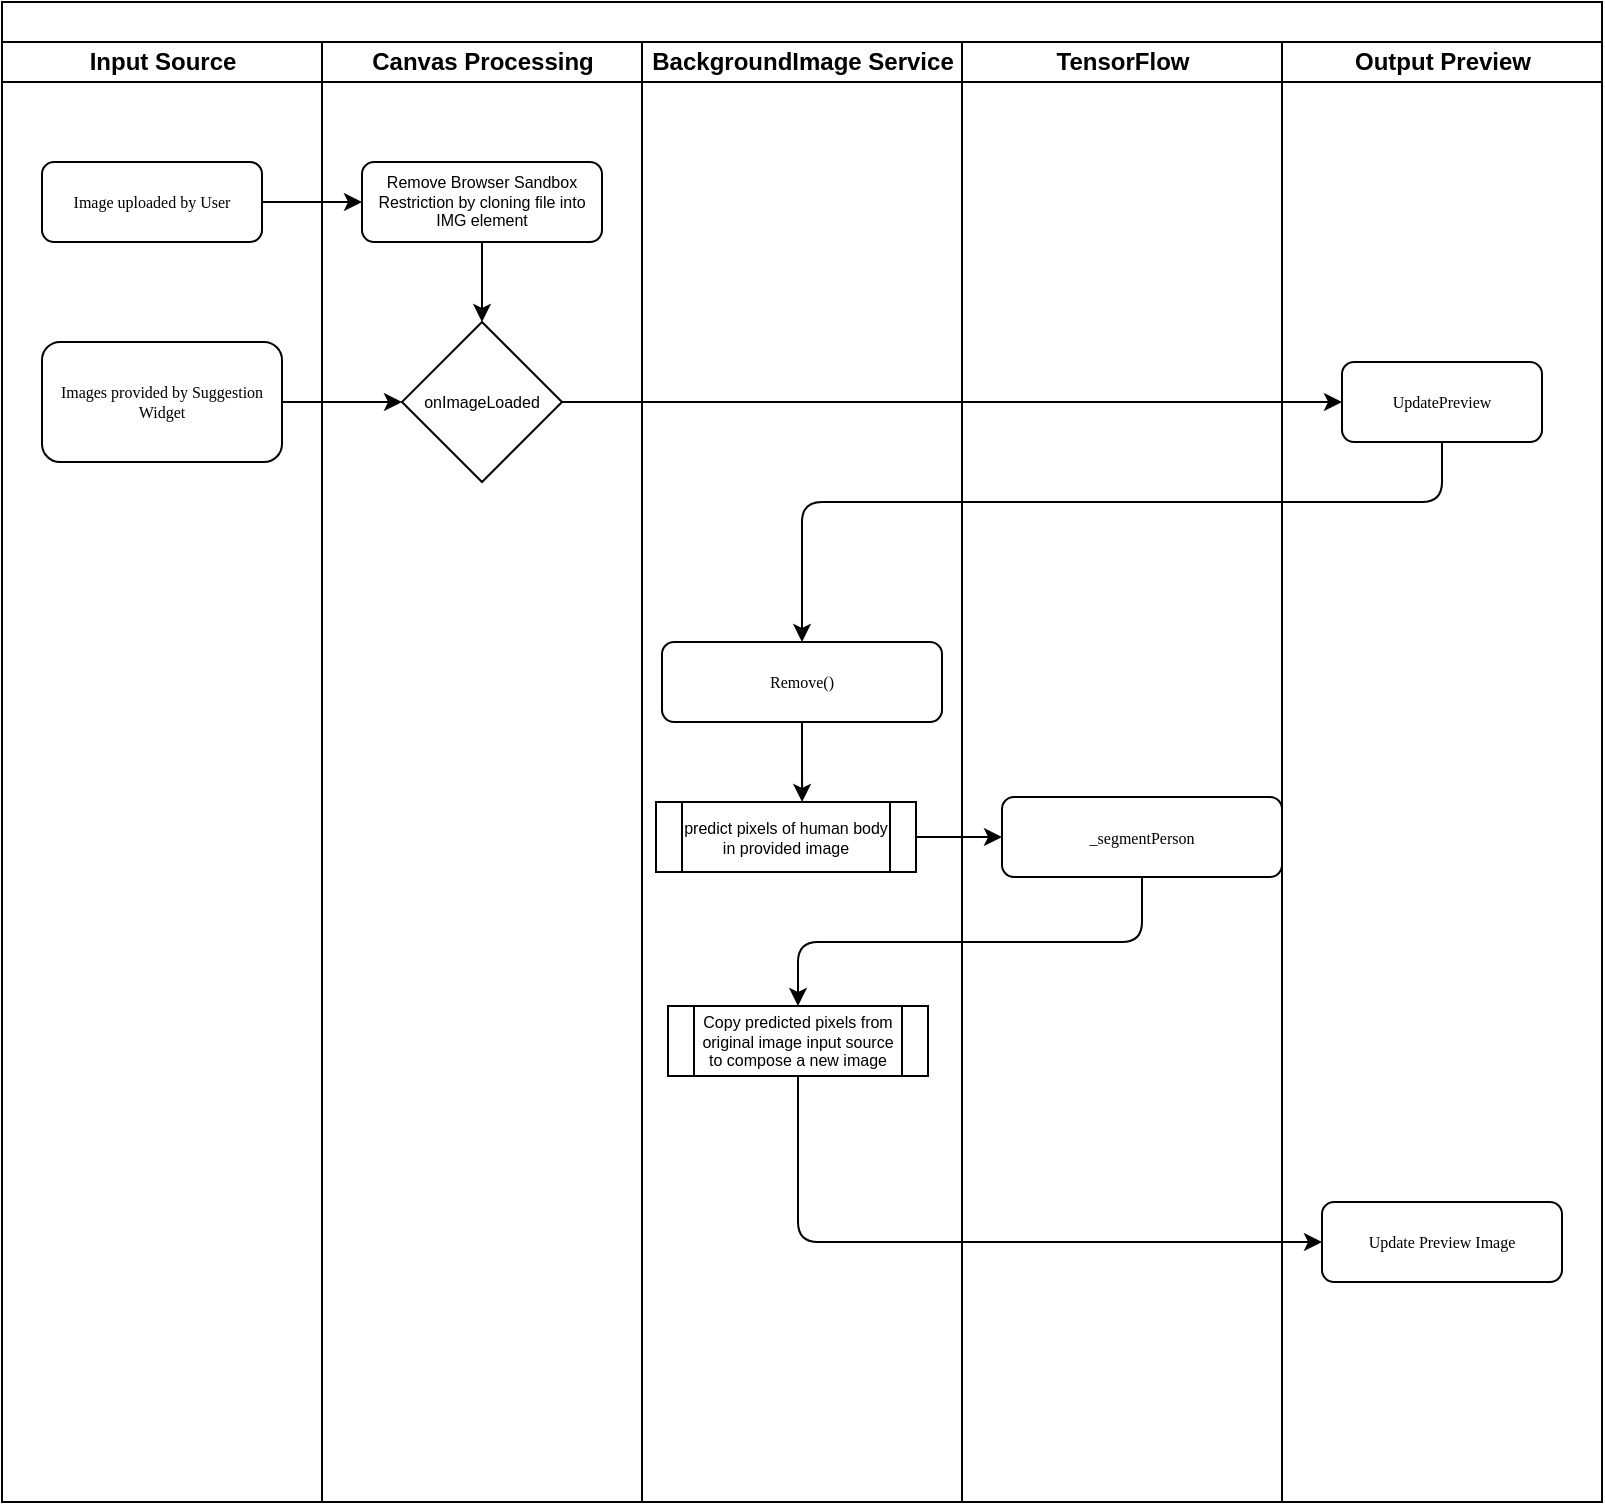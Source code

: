<mxfile version="12.9.8" type="device"><diagram name="Page-1" id="74e2e168-ea6b-b213-b513-2b3c1d86103e"><mxGraphModel dx="946" dy="512" grid="1" gridSize="10" guides="1" tooltips="1" connect="1" arrows="1" fold="1" page="1" pageScale="1" pageWidth="1100" pageHeight="850" background="#ffffff" math="0" shadow="0"><root><mxCell id="0"/><mxCell id="1" parent="0"/><mxCell id="77e6c97f196da883-1" value="&lt;table&gt;&lt;tbody&gt;&lt;tr&gt;&lt;td&gt;&lt;br&gt;&lt;/td&gt;&lt;td&gt;&lt;br&gt;&lt;/td&gt;&lt;td&gt;&lt;br&gt;&lt;/td&gt;&lt;td&gt;&lt;br&gt;&lt;/td&gt;&lt;/tr&gt;&lt;/tbody&gt;&lt;/table&gt;" style="swimlane;html=1;childLayout=stackLayout;startSize=20;rounded=0;shadow=0;labelBackgroundColor=none;strokeWidth=1;fontFamily=Verdana;fontSize=8;align=center;" parent="1" vertex="1"><mxGeometry x="140" y="40" width="800" height="750" as="geometry"/></mxCell><mxCell id="77e6c97f196da883-2" value="Input Source" style="swimlane;html=1;startSize=20;" parent="77e6c97f196da883-1" vertex="1"><mxGeometry y="20" width="160" height="730" as="geometry"><mxRectangle y="20" width="30" height="730" as="alternateBounds"/></mxGeometry></mxCell><mxCell id="77e6c97f196da883-9" value="Images provided by Suggestion Widget" style="rounded=1;whiteSpace=wrap;html=1;shadow=0;labelBackgroundColor=none;strokeWidth=1;fontFamily=Verdana;fontSize=8;align=center;" parent="77e6c97f196da883-2" vertex="1"><mxGeometry x="20" y="150" width="120" height="60" as="geometry"/></mxCell><mxCell id="77e6c97f196da883-8" value="Image uploaded by User" style="rounded=1;whiteSpace=wrap;html=1;shadow=0;labelBackgroundColor=none;strokeWidth=1;fontFamily=Verdana;fontSize=8;align=center;" parent="77e6c97f196da883-2" vertex="1"><mxGeometry x="20" y="60" width="110" height="40" as="geometry"/></mxCell><mxCell id="77e6c97f196da883-3" value="Canvas Processing" style="swimlane;html=1;startSize=20;" parent="77e6c97f196da883-1" vertex="1"><mxGeometry x="160" y="20" width="160" height="730" as="geometry"/></mxCell><mxCell id="iT5KLw0cl6TiuNVmge1F-9" style="edgeStyle=orthogonalEdgeStyle;rounded=0;orthogonalLoop=1;jettySize=auto;html=1;exitX=0.5;exitY=1;exitDx=0;exitDy=0;entryX=0.5;entryY=0;entryDx=0;entryDy=0;fontSize=8;" edge="1" parent="77e6c97f196da883-3" source="iT5KLw0cl6TiuNVmge1F-6" target="iT5KLw0cl6TiuNVmge1F-8"><mxGeometry relative="1" as="geometry"/></mxCell><mxCell id="iT5KLw0cl6TiuNVmge1F-6" value="Remove Browser Sandbox Restriction by cloning file into IMG element" style="rounded=1;whiteSpace=wrap;html=1;fontSize=8;" vertex="1" parent="77e6c97f196da883-3"><mxGeometry x="20" y="60" width="120" height="40" as="geometry"/></mxCell><mxCell id="iT5KLw0cl6TiuNVmge1F-8" value="onImageLoaded" style="rhombus;whiteSpace=wrap;html=1;fontSize=8;" vertex="1" parent="77e6c97f196da883-3"><mxGeometry x="40" y="140" width="80" height="80" as="geometry"/></mxCell><mxCell id="77e6c97f196da883-4" value="BackgroundImage Service" style="swimlane;html=1;startSize=20;" parent="77e6c97f196da883-1" vertex="1"><mxGeometry x="320" y="20" width="160" height="730" as="geometry"/></mxCell><mxCell id="iT5KLw0cl6TiuNVmge1F-15" style="edgeStyle=orthogonalEdgeStyle;rounded=1;orthogonalLoop=1;jettySize=auto;html=1;entryX=0.562;entryY=0;entryDx=0;entryDy=0;entryPerimeter=0;fontSize=8;" edge="1" parent="77e6c97f196da883-4" source="iT5KLw0cl6TiuNVmge1F-12" target="iT5KLw0cl6TiuNVmge1F-14"><mxGeometry relative="1" as="geometry"/></mxCell><mxCell id="iT5KLw0cl6TiuNVmge1F-12" value="Remove()" style="rounded=1;whiteSpace=wrap;html=1;shadow=0;labelBackgroundColor=none;strokeWidth=1;fontFamily=Verdana;fontSize=8;align=center;" vertex="1" parent="77e6c97f196da883-4"><mxGeometry x="10" y="300" width="140" height="40" as="geometry"/></mxCell><mxCell id="iT5KLw0cl6TiuNVmge1F-14" value="predict pixels of human body in provided image" style="shape=process;whiteSpace=wrap;html=1;backgroundOutline=1;fontSize=8;" vertex="1" parent="77e6c97f196da883-4"><mxGeometry x="7" y="380" width="130" height="35" as="geometry"/></mxCell><mxCell id="iT5KLw0cl6TiuNVmge1F-22" value="Copy predicted pixels from original image input source to compose a new image" style="shape=process;whiteSpace=wrap;html=1;backgroundOutline=1;fontSize=8;" vertex="1" parent="77e6c97f196da883-4"><mxGeometry x="13" y="482" width="130" height="35" as="geometry"/></mxCell><mxCell id="77e6c97f196da883-5" value="TensorFlow" style="swimlane;html=1;startSize=20;" parent="77e6c97f196da883-1" vertex="1"><mxGeometry x="480" y="20" width="160" height="730" as="geometry"/></mxCell><mxCell id="77e6c97f196da883-36" style="edgeStyle=orthogonalEdgeStyle;rounded=1;html=1;labelBackgroundColor=none;startArrow=none;startFill=0;startSize=5;endArrow=classicThin;endFill=1;endSize=5;jettySize=auto;orthogonalLoop=1;strokeWidth=1;fontFamily=Verdana;fontSize=8" parent="77e6c97f196da883-5" target="77e6c97f196da883-20" edge="1"><mxGeometry relative="1" as="geometry"><mxPoint x="80" y="620" as="sourcePoint"/></mxGeometry></mxCell><mxCell id="iT5KLw0cl6TiuNVmge1F-17" value="_segmentPerson" style="rounded=1;whiteSpace=wrap;html=1;shadow=0;labelBackgroundColor=none;strokeWidth=1;fontFamily=Verdana;fontSize=8;align=center;" vertex="1" parent="77e6c97f196da883-5"><mxGeometry x="20" y="377.5" width="140" height="40" as="geometry"/></mxCell><mxCell id="77e6c97f196da883-6" value="Output Preview" style="swimlane;html=1;startSize=20;" parent="77e6c97f196da883-1" vertex="1"><mxGeometry x="640" y="20" width="160" height="730" as="geometry"/></mxCell><mxCell id="77e6c97f196da883-15" value="UpdatePreview" style="rounded=1;whiteSpace=wrap;html=1;shadow=0;labelBackgroundColor=none;strokeWidth=1;fontFamily=Verdana;fontSize=8;align=center;" parent="77e6c97f196da883-6" vertex="1"><mxGeometry x="30" y="160" width="100" height="40" as="geometry"/></mxCell><mxCell id="iT5KLw0cl6TiuNVmge1F-21" value="Update Preview Image" style="rounded=1;whiteSpace=wrap;html=1;shadow=0;labelBackgroundColor=none;strokeWidth=1;fontFamily=Verdana;fontSize=8;align=center;" vertex="1" parent="77e6c97f196da883-6"><mxGeometry x="20" y="580" width="120" height="40" as="geometry"/></mxCell><mxCell id="iT5KLw0cl6TiuNVmge1F-7" style="edgeStyle=orthogonalEdgeStyle;rounded=0;orthogonalLoop=1;jettySize=auto;html=1;exitX=1;exitY=0.5;exitDx=0;exitDy=0;entryX=0;entryY=0.5;entryDx=0;entryDy=0;" edge="1" parent="77e6c97f196da883-1" source="77e6c97f196da883-8" target="iT5KLw0cl6TiuNVmge1F-6"><mxGeometry relative="1" as="geometry"/></mxCell><mxCell id="iT5KLw0cl6TiuNVmge1F-10" style="edgeStyle=orthogonalEdgeStyle;rounded=0;orthogonalLoop=1;jettySize=auto;html=1;entryX=0;entryY=0.5;entryDx=0;entryDy=0;fontSize=8;" edge="1" parent="77e6c97f196da883-1" source="77e6c97f196da883-9" target="iT5KLw0cl6TiuNVmge1F-8"><mxGeometry relative="1" as="geometry"/></mxCell><mxCell id="iT5KLw0cl6TiuNVmge1F-18" style="edgeStyle=orthogonalEdgeStyle;rounded=1;orthogonalLoop=1;jettySize=auto;html=1;fontSize=8;" edge="1" parent="77e6c97f196da883-1" source="iT5KLw0cl6TiuNVmge1F-14" target="iT5KLw0cl6TiuNVmge1F-17"><mxGeometry relative="1" as="geometry"/></mxCell><mxCell id="iT5KLw0cl6TiuNVmge1F-25" style="edgeStyle=orthogonalEdgeStyle;rounded=1;orthogonalLoop=1;jettySize=auto;html=1;entryX=0.5;entryY=0;entryDx=0;entryDy=0;fontSize=8;" edge="1" parent="77e6c97f196da883-1" source="iT5KLw0cl6TiuNVmge1F-17" target="iT5KLw0cl6TiuNVmge1F-22"><mxGeometry relative="1" as="geometry"><Array as="points"><mxPoint x="570" y="470"/><mxPoint x="398" y="470"/></Array></mxGeometry></mxCell><mxCell id="iT5KLw0cl6TiuNVmge1F-26" style="edgeStyle=orthogonalEdgeStyle;rounded=1;orthogonalLoop=1;jettySize=auto;html=1;entryX=0;entryY=0.5;entryDx=0;entryDy=0;fontSize=8;" edge="1" parent="77e6c97f196da883-1" source="iT5KLw0cl6TiuNVmge1F-22" target="iT5KLw0cl6TiuNVmge1F-21"><mxGeometry relative="1" as="geometry"><Array as="points"><mxPoint x="398" y="620"/></Array></mxGeometry></mxCell><mxCell id="iT5KLw0cl6TiuNVmge1F-27" style="edgeStyle=orthogonalEdgeStyle;rounded=1;orthogonalLoop=1;jettySize=auto;html=1;entryX=0;entryY=0.5;entryDx=0;entryDy=0;fontSize=8;" edge="1" parent="77e6c97f196da883-1" source="iT5KLw0cl6TiuNVmge1F-8" target="77e6c97f196da883-15"><mxGeometry relative="1" as="geometry"/></mxCell><mxCell id="iT5KLw0cl6TiuNVmge1F-28" style="edgeStyle=orthogonalEdgeStyle;rounded=1;orthogonalLoop=1;jettySize=auto;html=1;entryX=0.5;entryY=0;entryDx=0;entryDy=0;fontSize=8;" edge="1" parent="77e6c97f196da883-1" source="77e6c97f196da883-15" target="iT5KLw0cl6TiuNVmge1F-12"><mxGeometry relative="1" as="geometry"><Array as="points"><mxPoint x="720" y="250"/><mxPoint x="400" y="250"/></Array></mxGeometry></mxCell></root></mxGraphModel></diagram></mxfile>